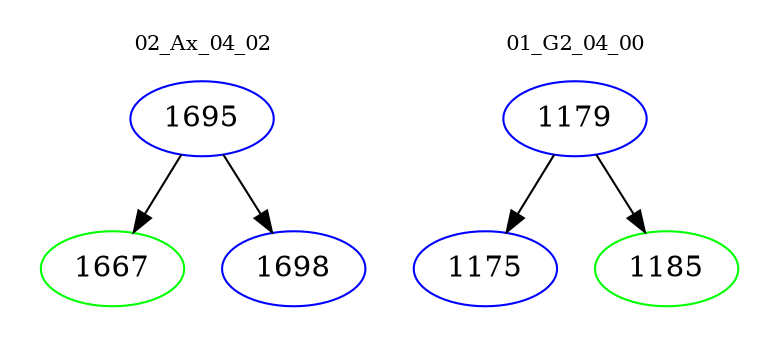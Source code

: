 digraph{
subgraph cluster_0 {
color = white
label = "02_Ax_04_02";
fontsize=10;
T0_1695 [label="1695", color="blue"]
T0_1695 -> T0_1667 [color="black"]
T0_1667 [label="1667", color="green"]
T0_1695 -> T0_1698 [color="black"]
T0_1698 [label="1698", color="blue"]
}
subgraph cluster_1 {
color = white
label = "01_G2_04_00";
fontsize=10;
T1_1179 [label="1179", color="blue"]
T1_1179 -> T1_1175 [color="black"]
T1_1175 [label="1175", color="blue"]
T1_1179 -> T1_1185 [color="black"]
T1_1185 [label="1185", color="green"]
}
}
